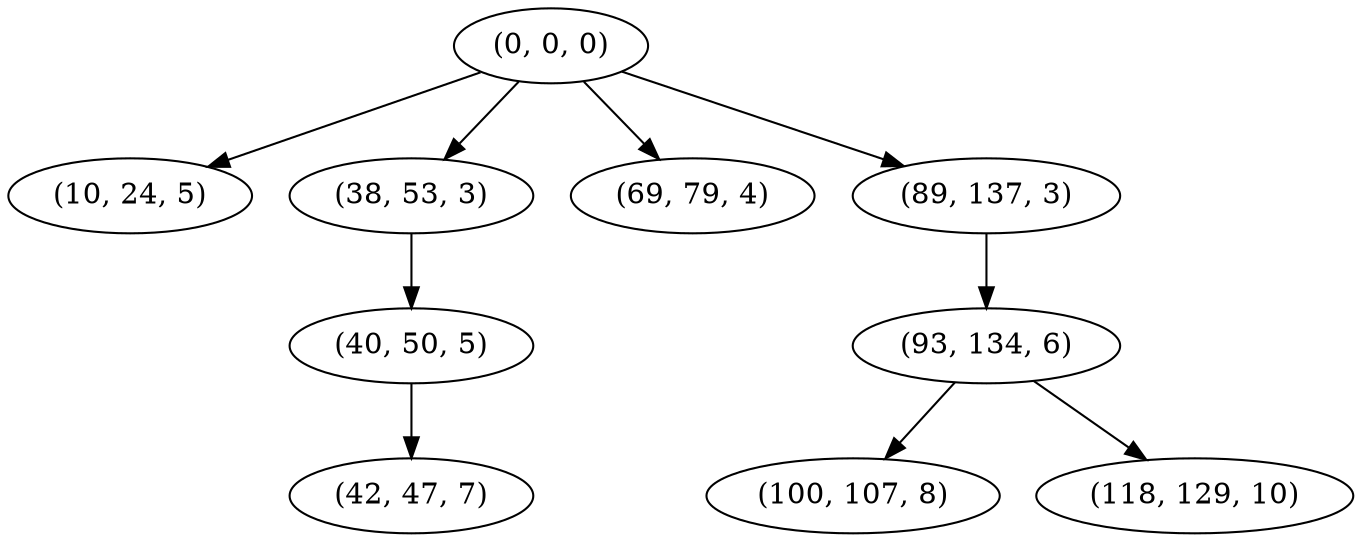 digraph tree {
    "(0, 0, 0)";
    "(10, 24, 5)";
    "(38, 53, 3)";
    "(40, 50, 5)";
    "(42, 47, 7)";
    "(69, 79, 4)";
    "(89, 137, 3)";
    "(93, 134, 6)";
    "(100, 107, 8)";
    "(118, 129, 10)";
    "(0, 0, 0)" -> "(10, 24, 5)";
    "(0, 0, 0)" -> "(38, 53, 3)";
    "(0, 0, 0)" -> "(69, 79, 4)";
    "(0, 0, 0)" -> "(89, 137, 3)";
    "(38, 53, 3)" -> "(40, 50, 5)";
    "(40, 50, 5)" -> "(42, 47, 7)";
    "(89, 137, 3)" -> "(93, 134, 6)";
    "(93, 134, 6)" -> "(100, 107, 8)";
    "(93, 134, 6)" -> "(118, 129, 10)";
}
